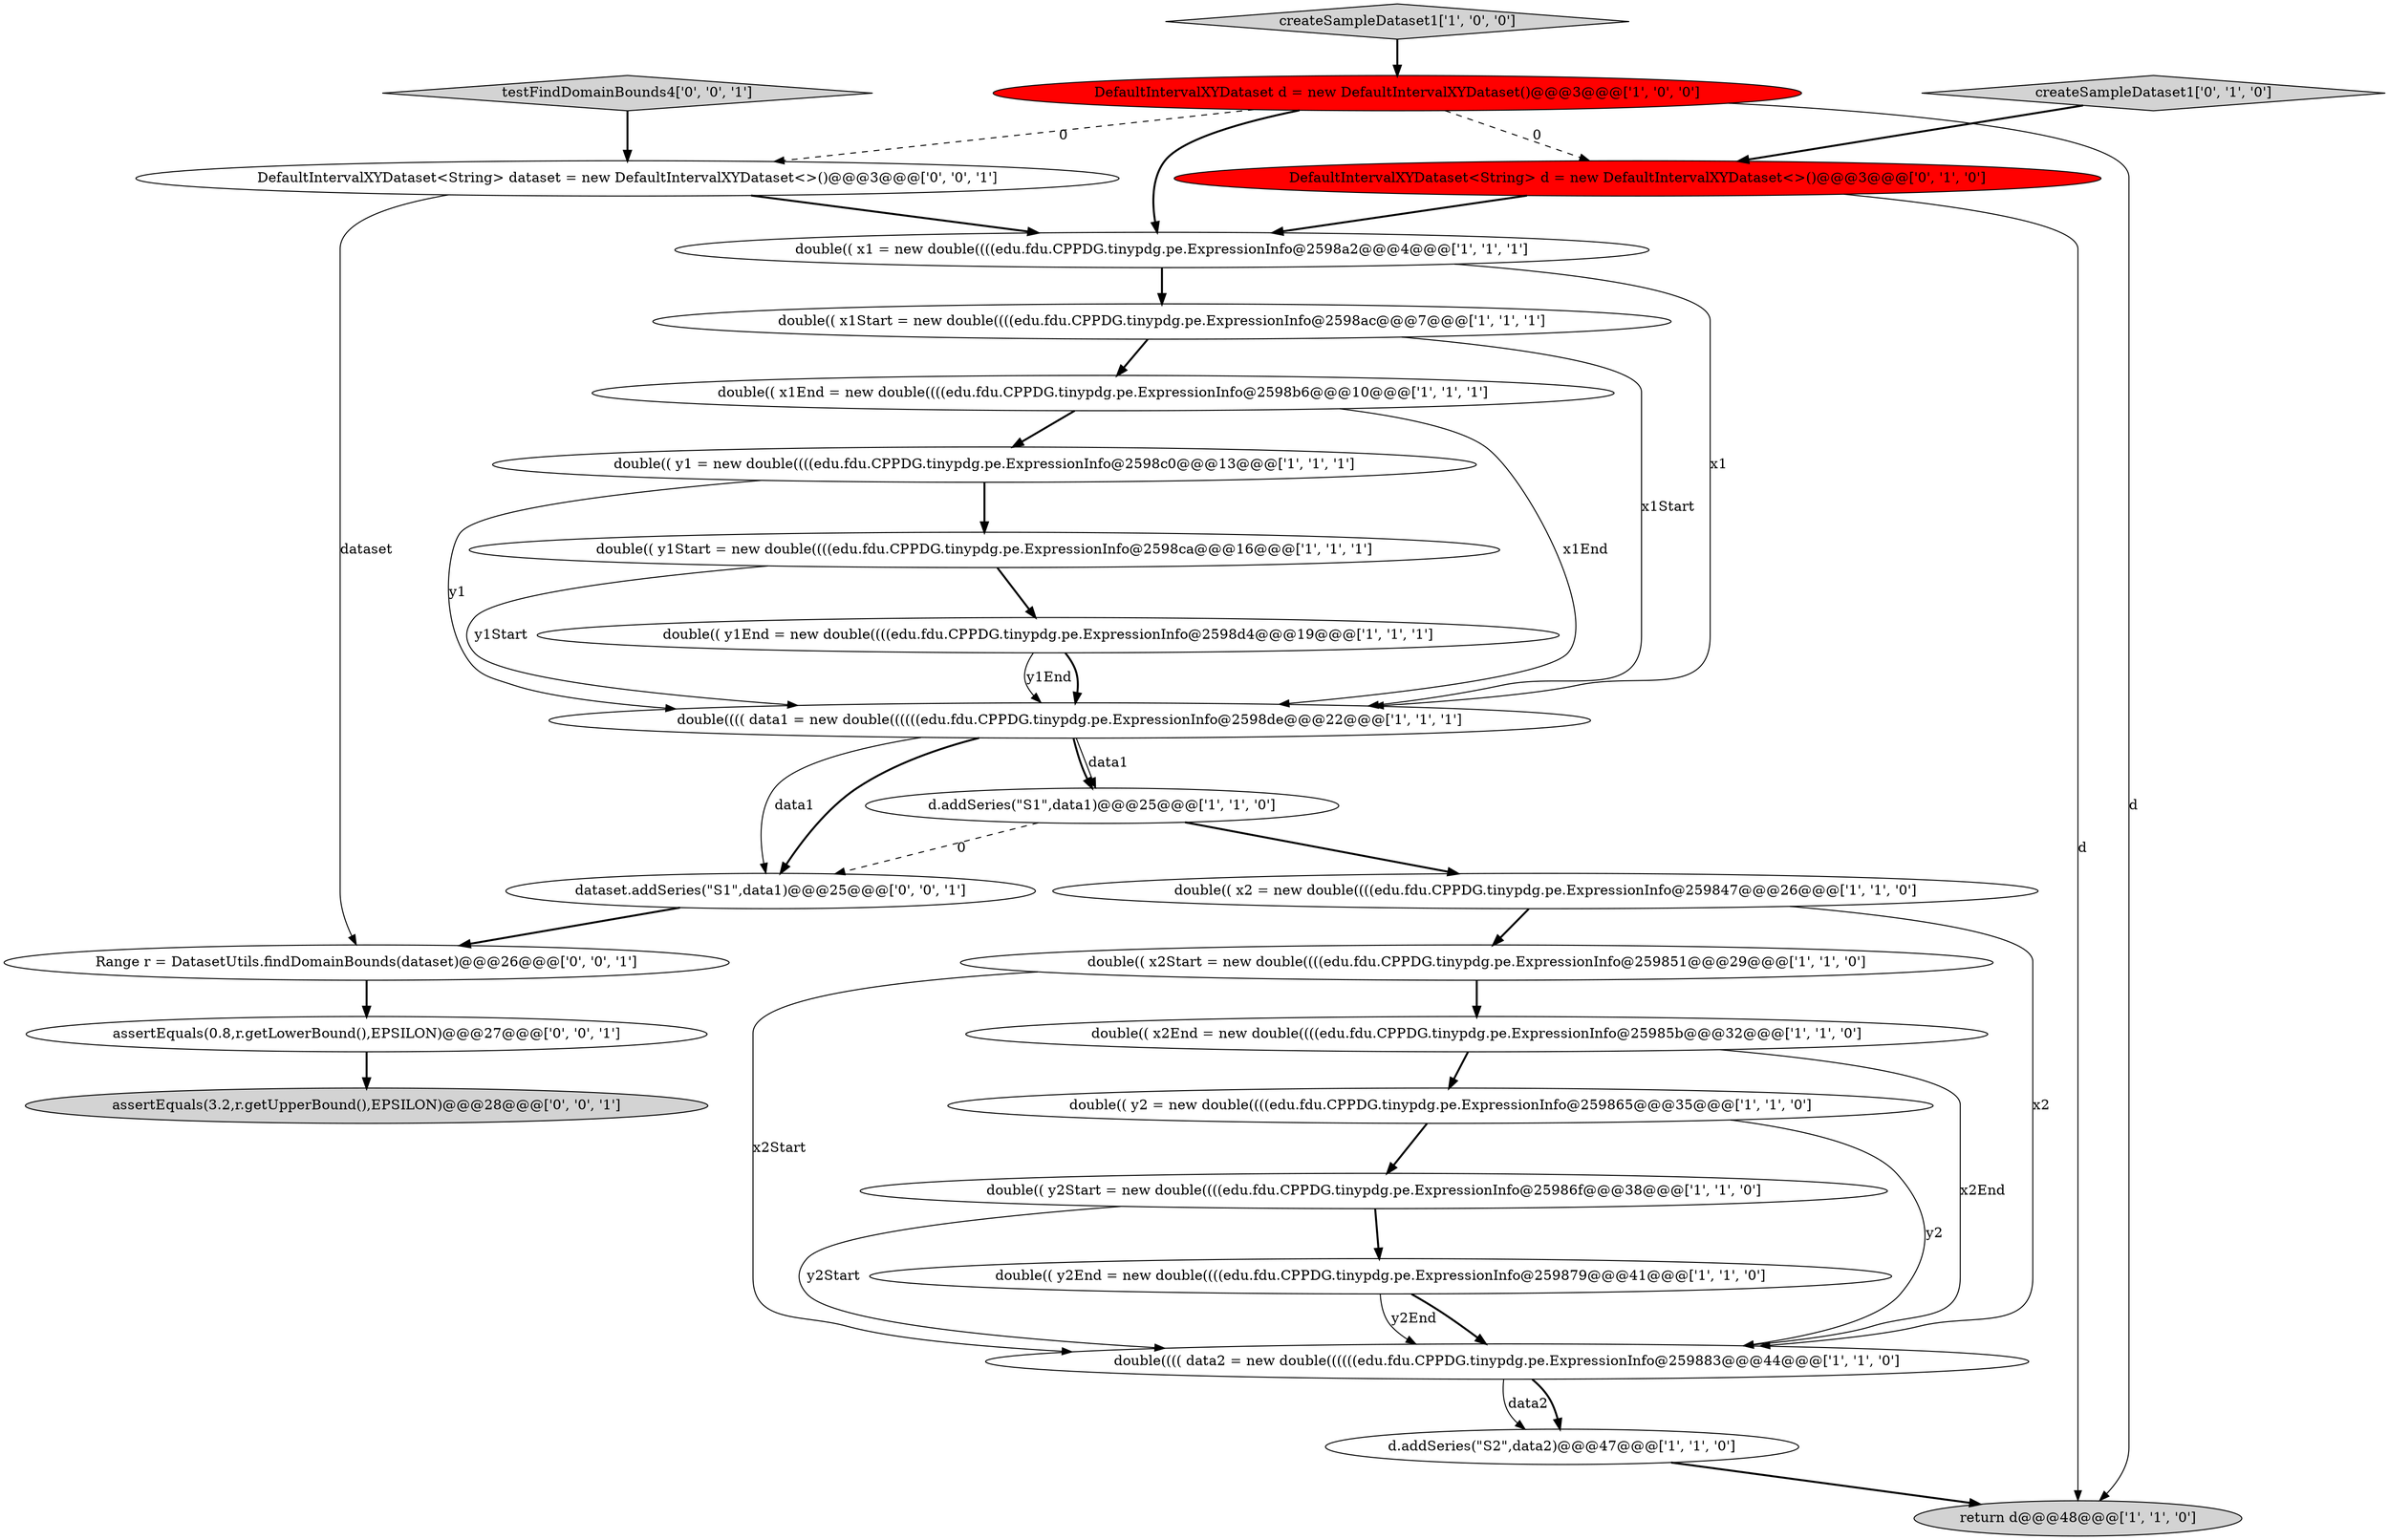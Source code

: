 digraph {
19 [style = filled, label = "DefaultIntervalXYDataset<String> d = new DefaultIntervalXYDataset<>()@@@3@@@['0', '1', '0']", fillcolor = red, shape = ellipse image = "AAA1AAABBB2BBB"];
21 [style = filled, label = "assertEquals(0.8,r.getLowerBound(),EPSILON)@@@27@@@['0', '0', '1']", fillcolor = white, shape = ellipse image = "AAA0AAABBB3BBB"];
14 [style = filled, label = "double(( y1End = new double((((edu.fdu.CPPDG.tinypdg.pe.ExpressionInfo@2598d4@@@19@@@['1', '1', '1']", fillcolor = white, shape = ellipse image = "AAA0AAABBB1BBB"];
26 [style = filled, label = "testFindDomainBounds4['0', '0', '1']", fillcolor = lightgray, shape = diamond image = "AAA0AAABBB3BBB"];
8 [style = filled, label = "double(((( data1 = new double((((((edu.fdu.CPPDG.tinypdg.pe.ExpressionInfo@2598de@@@22@@@['1', '1', '1']", fillcolor = white, shape = ellipse image = "AAA0AAABBB1BBB"];
13 [style = filled, label = "double(( y2End = new double((((edu.fdu.CPPDG.tinypdg.pe.ExpressionInfo@259879@@@41@@@['1', '1', '0']", fillcolor = white, shape = ellipse image = "AAA0AAABBB1BBB"];
5 [style = filled, label = "createSampleDataset1['1', '0', '0']", fillcolor = lightgray, shape = diamond image = "AAA0AAABBB1BBB"];
11 [style = filled, label = "double(( x1 = new double((((edu.fdu.CPPDG.tinypdg.pe.ExpressionInfo@2598a2@@@4@@@['1', '1', '1']", fillcolor = white, shape = ellipse image = "AAA0AAABBB1BBB"];
17 [style = filled, label = "double(( y1 = new double((((edu.fdu.CPPDG.tinypdg.pe.ExpressionInfo@2598c0@@@13@@@['1', '1', '1']", fillcolor = white, shape = ellipse image = "AAA0AAABBB1BBB"];
20 [style = filled, label = "createSampleDataset1['0', '1', '0']", fillcolor = lightgray, shape = diamond image = "AAA0AAABBB2BBB"];
16 [style = filled, label = "double(( y2Start = new double((((edu.fdu.CPPDG.tinypdg.pe.ExpressionInfo@25986f@@@38@@@['1', '1', '0']", fillcolor = white, shape = ellipse image = "AAA0AAABBB1BBB"];
7 [style = filled, label = "double(((( data2 = new double((((((edu.fdu.CPPDG.tinypdg.pe.ExpressionInfo@259883@@@44@@@['1', '1', '0']", fillcolor = white, shape = ellipse image = "AAA0AAABBB1BBB"];
4 [style = filled, label = "double(( x2 = new double((((edu.fdu.CPPDG.tinypdg.pe.ExpressionInfo@259847@@@26@@@['1', '1', '0']", fillcolor = white, shape = ellipse image = "AAA0AAABBB1BBB"];
3 [style = filled, label = "DefaultIntervalXYDataset d = new DefaultIntervalXYDataset()@@@3@@@['1', '0', '0']", fillcolor = red, shape = ellipse image = "AAA1AAABBB1BBB"];
25 [style = filled, label = "Range r = DatasetUtils.findDomainBounds(dataset)@@@26@@@['0', '0', '1']", fillcolor = white, shape = ellipse image = "AAA0AAABBB3BBB"];
9 [style = filled, label = "d.addSeries(\"S1\",data1)@@@25@@@['1', '1', '0']", fillcolor = white, shape = ellipse image = "AAA0AAABBB1BBB"];
15 [style = filled, label = "d.addSeries(\"S2\",data2)@@@47@@@['1', '1', '0']", fillcolor = white, shape = ellipse image = "AAA0AAABBB1BBB"];
18 [style = filled, label = "return d@@@48@@@['1', '1', '0']", fillcolor = lightgray, shape = ellipse image = "AAA0AAABBB1BBB"];
2 [style = filled, label = "double(( y2 = new double((((edu.fdu.CPPDG.tinypdg.pe.ExpressionInfo@259865@@@35@@@['1', '1', '0']", fillcolor = white, shape = ellipse image = "AAA0AAABBB1BBB"];
1 [style = filled, label = "double(( x1End = new double((((edu.fdu.CPPDG.tinypdg.pe.ExpressionInfo@2598b6@@@10@@@['1', '1', '1']", fillcolor = white, shape = ellipse image = "AAA0AAABBB1BBB"];
10 [style = filled, label = "double(( x2End = new double((((edu.fdu.CPPDG.tinypdg.pe.ExpressionInfo@25985b@@@32@@@['1', '1', '0']", fillcolor = white, shape = ellipse image = "AAA0AAABBB1BBB"];
22 [style = filled, label = "dataset.addSeries(\"S1\",data1)@@@25@@@['0', '0', '1']", fillcolor = white, shape = ellipse image = "AAA0AAABBB3BBB"];
24 [style = filled, label = "assertEquals(3.2,r.getUpperBound(),EPSILON)@@@28@@@['0', '0', '1']", fillcolor = lightgray, shape = ellipse image = "AAA0AAABBB3BBB"];
0 [style = filled, label = "double(( x1Start = new double((((edu.fdu.CPPDG.tinypdg.pe.ExpressionInfo@2598ac@@@7@@@['1', '1', '1']", fillcolor = white, shape = ellipse image = "AAA0AAABBB1BBB"];
6 [style = filled, label = "double(( x2Start = new double((((edu.fdu.CPPDG.tinypdg.pe.ExpressionInfo@259851@@@29@@@['1', '1', '0']", fillcolor = white, shape = ellipse image = "AAA0AAABBB1BBB"];
12 [style = filled, label = "double(( y1Start = new double((((edu.fdu.CPPDG.tinypdg.pe.ExpressionInfo@2598ca@@@16@@@['1', '1', '1']", fillcolor = white, shape = ellipse image = "AAA0AAABBB1BBB"];
23 [style = filled, label = "DefaultIntervalXYDataset<String> dataset = new DefaultIntervalXYDataset<>()@@@3@@@['0', '0', '1']", fillcolor = white, shape = ellipse image = "AAA0AAABBB3BBB"];
5->3 [style = bold, label=""];
3->18 [style = solid, label="d"];
22->25 [style = bold, label=""];
23->25 [style = solid, label="dataset"];
0->8 [style = solid, label="x1Start"];
16->13 [style = bold, label=""];
4->6 [style = bold, label=""];
7->15 [style = solid, label="data2"];
9->4 [style = bold, label=""];
16->7 [style = solid, label="y2Start"];
3->11 [style = bold, label=""];
11->8 [style = solid, label="x1"];
4->7 [style = solid, label="x2"];
19->11 [style = bold, label=""];
9->22 [style = dashed, label="0"];
21->24 [style = bold, label=""];
15->18 [style = bold, label=""];
19->18 [style = solid, label="d"];
1->17 [style = bold, label=""];
8->22 [style = bold, label=""];
10->7 [style = solid, label="x2End"];
3->19 [style = dashed, label="0"];
3->23 [style = dashed, label="0"];
17->12 [style = bold, label=""];
11->0 [style = bold, label=""];
13->7 [style = bold, label=""];
0->1 [style = bold, label=""];
6->10 [style = bold, label=""];
26->23 [style = bold, label=""];
12->14 [style = bold, label=""];
8->9 [style = bold, label=""];
8->9 [style = solid, label="data1"];
7->15 [style = bold, label=""];
10->2 [style = bold, label=""];
14->8 [style = bold, label=""];
23->11 [style = bold, label=""];
13->7 [style = solid, label="y2End"];
20->19 [style = bold, label=""];
14->8 [style = solid, label="y1End"];
2->7 [style = solid, label="y2"];
17->8 [style = solid, label="y1"];
12->8 [style = solid, label="y1Start"];
8->22 [style = solid, label="data1"];
25->21 [style = bold, label=""];
6->7 [style = solid, label="x2Start"];
1->8 [style = solid, label="x1End"];
2->16 [style = bold, label=""];
}
